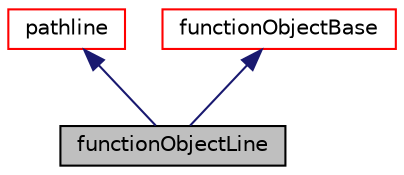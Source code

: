 digraph "functionObjectLine"
{
  bgcolor="transparent";
  edge [fontname="Helvetica",fontsize="10",labelfontname="Helvetica",labelfontsize="10"];
  node [fontname="Helvetica",fontsize="10",shape=record];
  Node1 [label="functionObjectLine",height=0.2,width=0.4,color="black", fillcolor="grey75", style="filled" fontcolor="black"];
  Node2 -> Node1 [dir="back",color="midnightblue",fontsize="10",style="solid",fontname="Helvetica"];
  Node2 [label="pathline",height=0.2,width=0.4,color="red",URL="$classFoam_1_1functionObjects_1_1runTimePostPro_1_1pathline.html",tooltip="Visualisation of line data (eg, streamlines) "];
  Node3 -> Node1 [dir="back",color="midnightblue",fontsize="10",style="solid",fontname="Helvetica"];
  Node3 [label="functionObjectBase",height=0.2,width=0.4,color="red",URL="$classFoam_1_1functionObjects_1_1runTimePostPro_1_1functionObjectBase.html",tooltip="Base class for function object visualisation. "];
}
